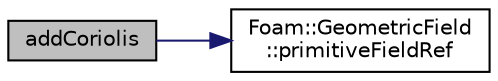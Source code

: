 digraph "addCoriolis"
{
  bgcolor="transparent";
  edge [fontname="Helvetica",fontsize="10",labelfontname="Helvetica",labelfontsize="10"];
  node [fontname="Helvetica",fontsize="10",shape=record];
  rankdir="LR";
  Node355 [label="addCoriolis",height=0.2,width=0.4,color="black", fillcolor="grey75", style="filled", fontcolor="black"];
  Node355 -> Node356 [color="midnightblue",fontsize="10",style="solid",fontname="Helvetica"];
  Node356 [label="Foam::GeometricField\l::primitiveFieldRef",height=0.2,width=0.4,color="black",URL="$a23249.html#a1c19f056796aa3c294dccefee1f7d26d",tooltip="Return a reference to the internal field. "];
}
